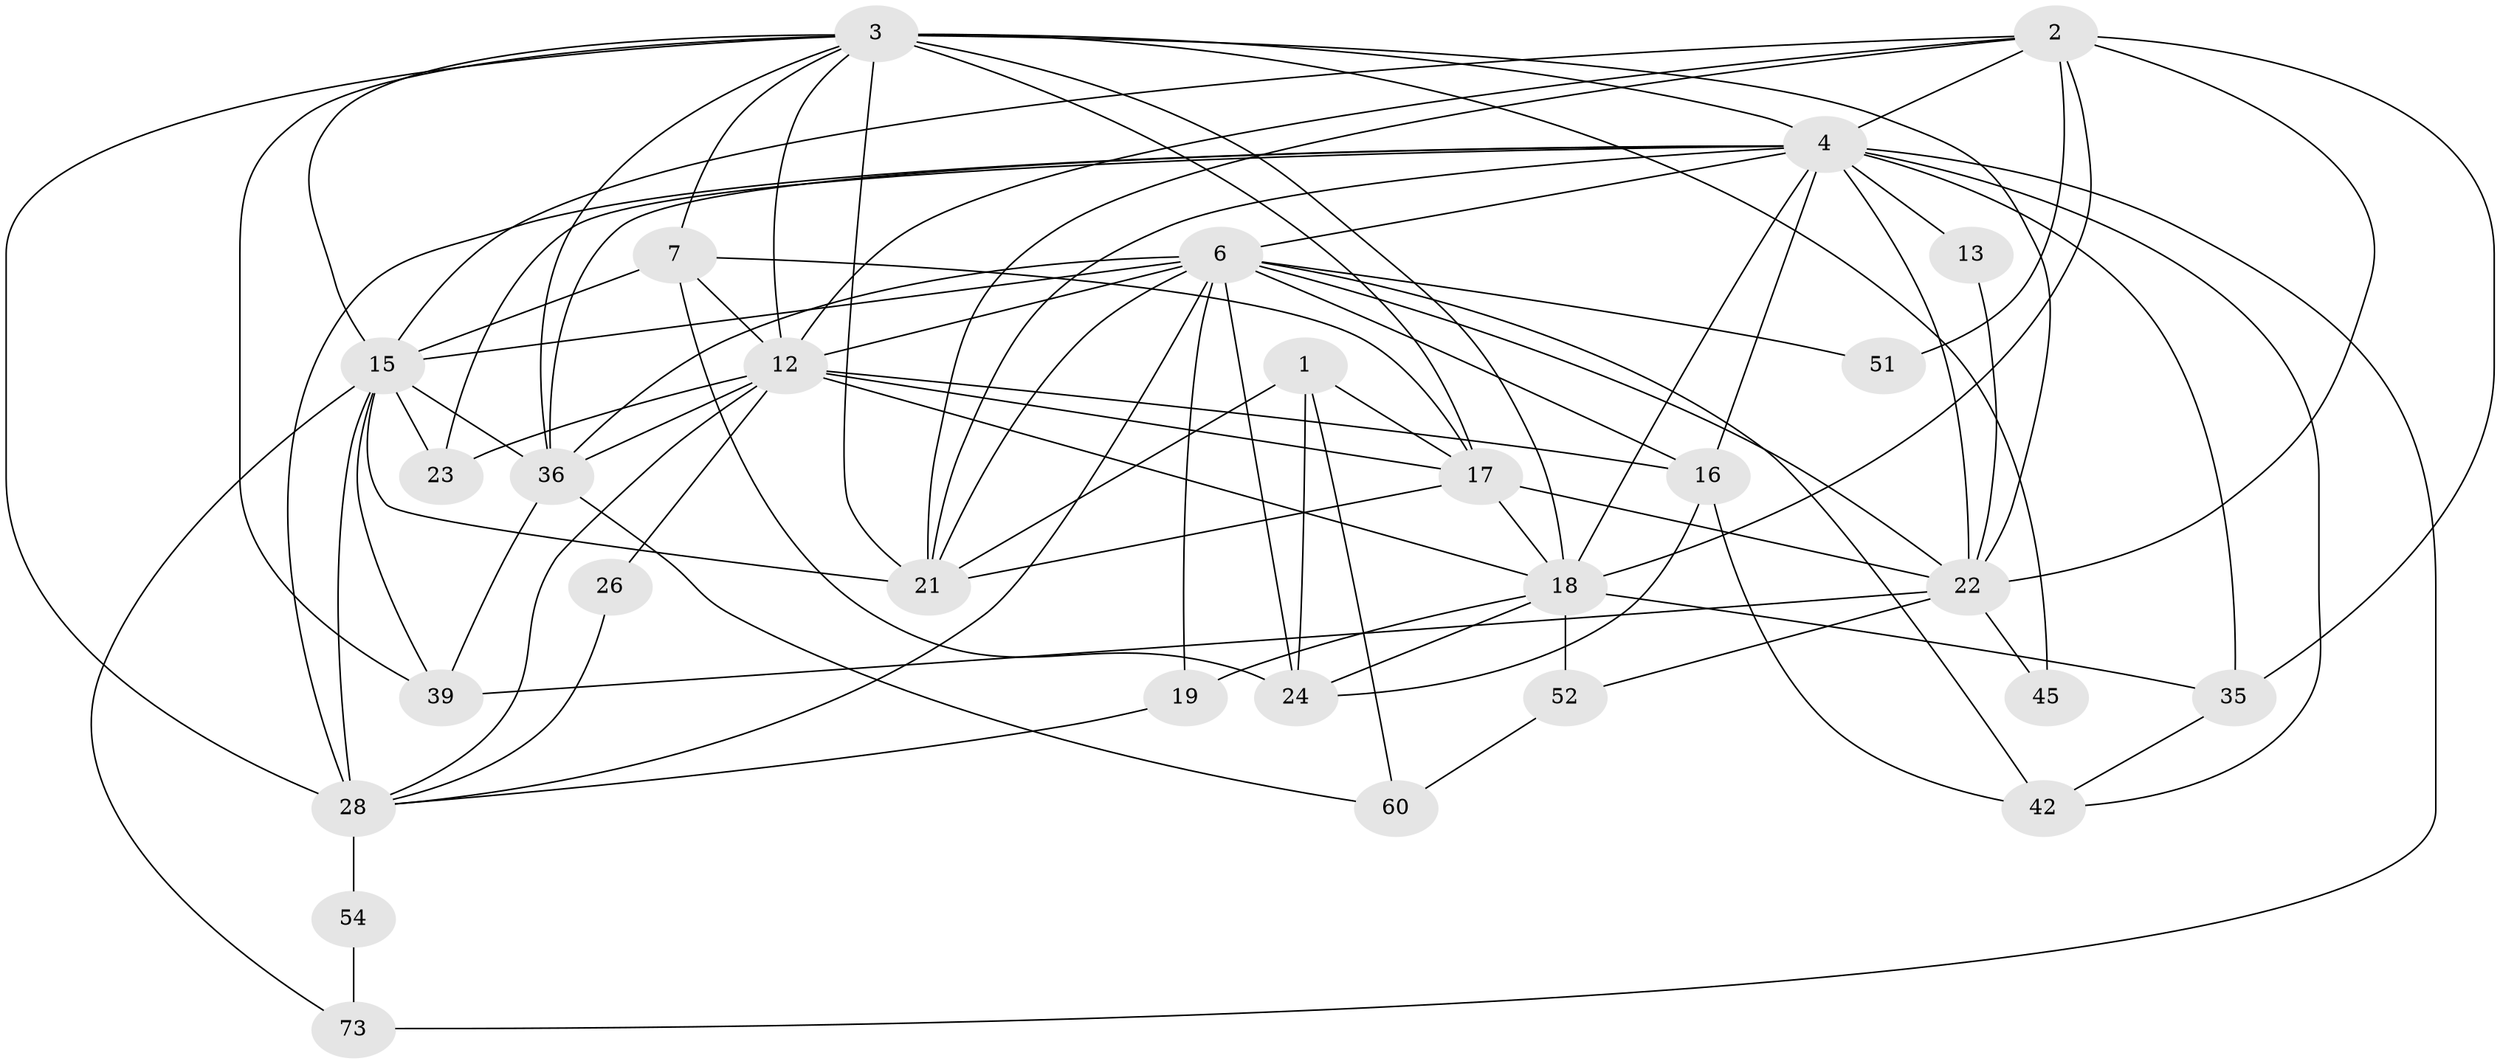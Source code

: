 // original degree distribution, {3: 0.2972972972972973, 4: 0.2702702702702703, 7: 0.06756756756756757, 6: 0.05405405405405406, 5: 0.20270270270270271, 2: 0.10810810810810811}
// Generated by graph-tools (version 1.1) at 2025/18/03/04/25 18:18:45]
// undirected, 29 vertices, 85 edges
graph export_dot {
graph [start="1"]
  node [color=gray90,style=filled];
  1 [super="+72"];
  2 [super="+49+11"];
  3 [super="+9+43+5+67"];
  4 [super="+34+48+61+10+70"];
  6 [super="+33+37+50"];
  7 [super="+53"];
  12 [super="+31+30"];
  13;
  15 [super="+62+27"];
  16 [super="+29"];
  17 [super="+38"];
  18 [super="+20"];
  19;
  21 [super="+66+44"];
  22 [super="+40"];
  23;
  24 [super="+25+64"];
  26;
  28 [super="+32"];
  35;
  36 [super="+65+47+55"];
  39;
  42;
  45;
  51;
  52;
  54;
  60;
  73;
  1 -- 60;
  1 -- 17 [weight=2];
  1 -- 24;
  1 -- 21;
  2 -- 35;
  2 -- 18 [weight=2];
  2 -- 4;
  2 -- 21;
  2 -- 15;
  2 -- 51;
  2 -- 12;
  2 -- 22;
  3 -- 7;
  3 -- 45;
  3 -- 21;
  3 -- 22 [weight=2];
  3 -- 4 [weight=2];
  3 -- 36;
  3 -- 17 [weight=2];
  3 -- 18;
  3 -- 39;
  3 -- 12;
  3 -- 15 [weight=3];
  3 -- 28;
  4 -- 42;
  4 -- 35 [weight=2];
  4 -- 18;
  4 -- 6;
  4 -- 23;
  4 -- 13;
  4 -- 73;
  4 -- 28 [weight=2];
  4 -- 22 [weight=3];
  4 -- 21;
  4 -- 36;
  4 -- 16;
  6 -- 19;
  6 -- 42;
  6 -- 16 [weight=2];
  6 -- 51;
  6 -- 36;
  6 -- 28;
  6 -- 24 [weight=2];
  6 -- 21;
  6 -- 22;
  6 -- 12;
  6 -- 15 [weight=2];
  7 -- 17;
  7 -- 24 [weight=2];
  7 -- 12;
  7 -- 15;
  12 -- 36;
  12 -- 23;
  12 -- 26;
  12 -- 16;
  12 -- 17;
  12 -- 18;
  12 -- 28;
  13 -- 22;
  15 -- 39;
  15 -- 36 [weight=3];
  15 -- 21;
  15 -- 23;
  15 -- 73;
  15 -- 28;
  16 -- 42;
  16 -- 24;
  17 -- 21;
  17 -- 22;
  17 -- 18;
  18 -- 24;
  18 -- 19;
  18 -- 35;
  18 -- 52;
  19 -- 28;
  22 -- 39;
  22 -- 45;
  22 -- 52;
  26 -- 28;
  28 -- 54;
  35 -- 42;
  36 -- 39 [weight=2];
  36 -- 60;
  52 -- 60;
  54 -- 73;
}
